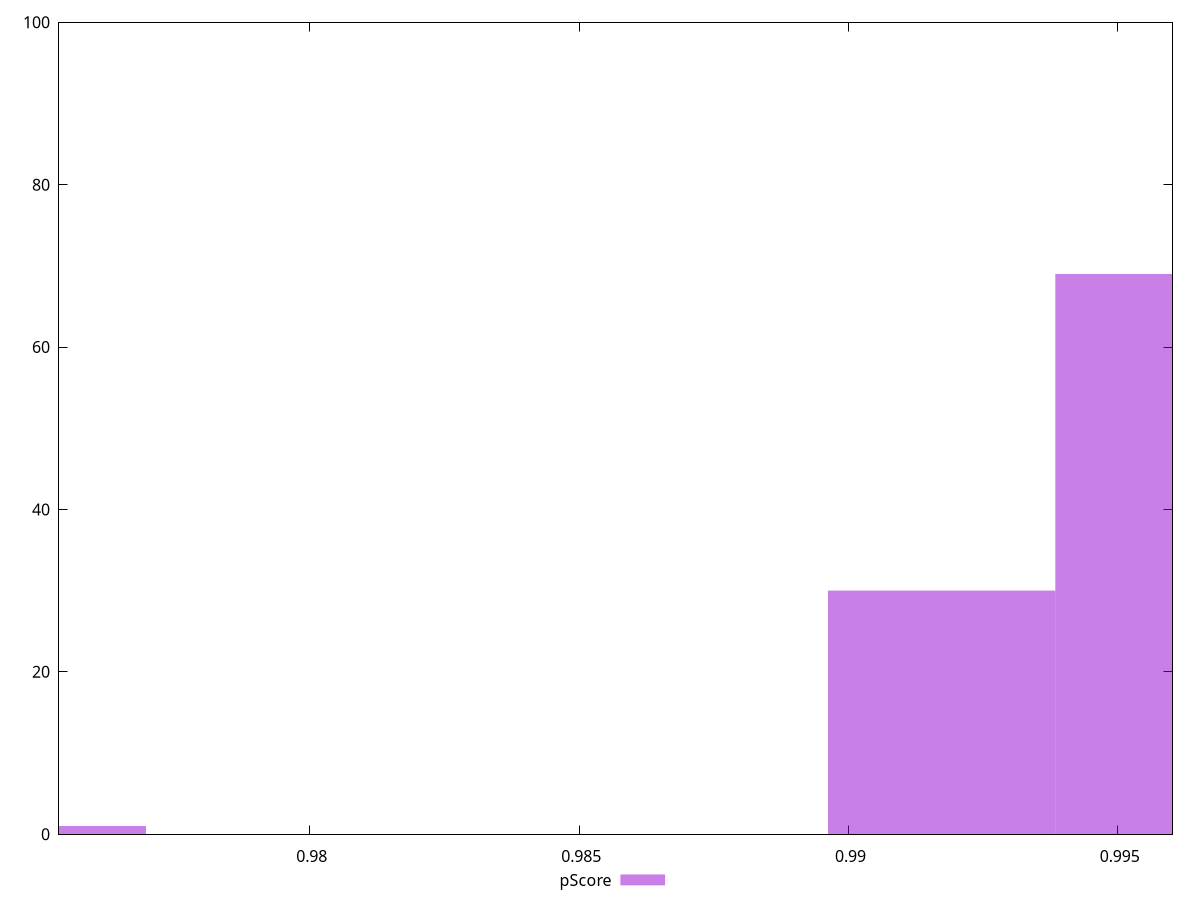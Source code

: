 reset

$pScore <<EOF
0.9748480316482249 1
0.9959486383938574 69
0.9917285170447309 30
EOF

set key outside below
set boxwidth 0.0042201213491265144
set xrange [0.975343468653265:0.996014269168363]
set yrange [0:100]
set trange [0:100]
set style fill transparent solid 0.5 noborder
set terminal svg size 640, 490 enhanced background rgb 'white'
set output "report_00018_2021-02-10T15-25-16.877Z/speed-index/samples/pages+cached+noadtech+nomedia/pScore/histogram.svg"

plot $pScore title "pScore" with boxes

reset
